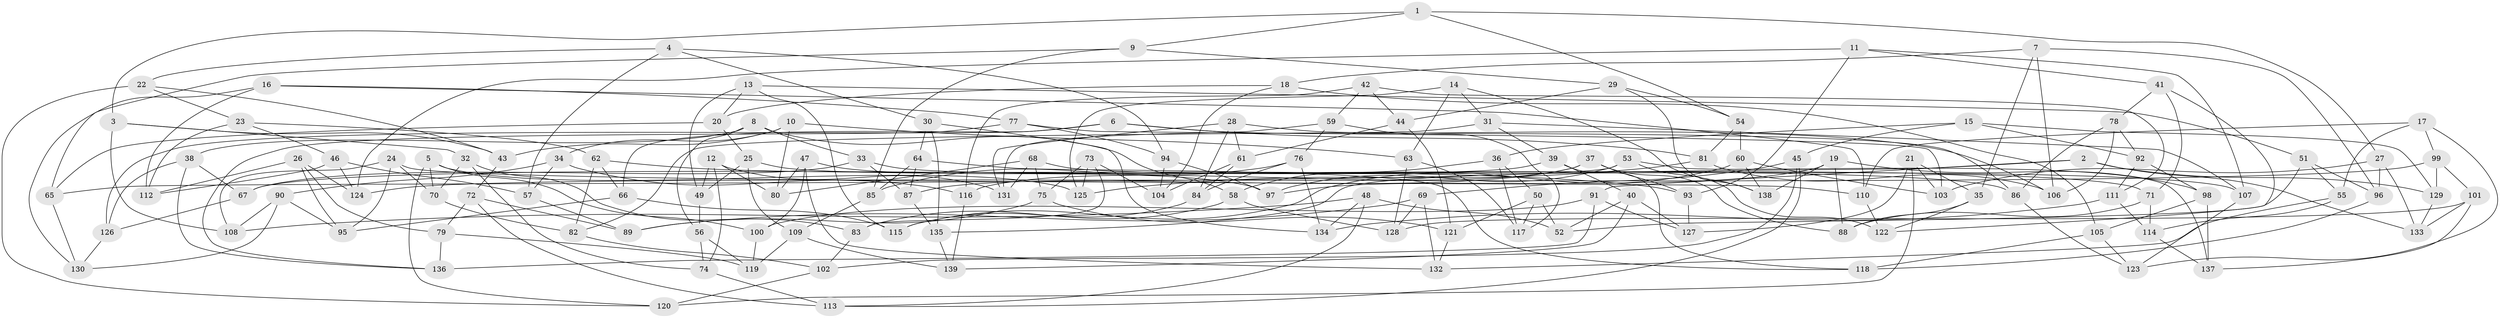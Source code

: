 // Generated by graph-tools (version 1.1) at 2025/26/03/09/25 03:26:53]
// undirected, 139 vertices, 278 edges
graph export_dot {
graph [start="1"]
  node [color=gray90,style=filled];
  1;
  2;
  3;
  4;
  5;
  6;
  7;
  8;
  9;
  10;
  11;
  12;
  13;
  14;
  15;
  16;
  17;
  18;
  19;
  20;
  21;
  22;
  23;
  24;
  25;
  26;
  27;
  28;
  29;
  30;
  31;
  32;
  33;
  34;
  35;
  36;
  37;
  38;
  39;
  40;
  41;
  42;
  43;
  44;
  45;
  46;
  47;
  48;
  49;
  50;
  51;
  52;
  53;
  54;
  55;
  56;
  57;
  58;
  59;
  60;
  61;
  62;
  63;
  64;
  65;
  66;
  67;
  68;
  69;
  70;
  71;
  72;
  73;
  74;
  75;
  76;
  77;
  78;
  79;
  80;
  81;
  82;
  83;
  84;
  85;
  86;
  87;
  88;
  89;
  90;
  91;
  92;
  93;
  94;
  95;
  96;
  97;
  98;
  99;
  100;
  101;
  102;
  103;
  104;
  105;
  106;
  107;
  108;
  109;
  110;
  111;
  112;
  113;
  114;
  115;
  116;
  117;
  118;
  119;
  120;
  121;
  122;
  123;
  124;
  125;
  126;
  127;
  128;
  129;
  130;
  131;
  132;
  133;
  134;
  135;
  136;
  137;
  138;
  139;
  1 -- 9;
  1 -- 54;
  1 -- 27;
  1 -- 3;
  2 -- 135;
  2 -- 129;
  2 -- 91;
  2 -- 133;
  3 -- 108;
  3 -- 43;
  3 -- 32;
  4 -- 22;
  4 -- 94;
  4 -- 30;
  4 -- 57;
  5 -- 70;
  5 -- 120;
  5 -- 100;
  5 -- 125;
  6 -- 106;
  6 -- 81;
  6 -- 126;
  6 -- 66;
  7 -- 18;
  7 -- 106;
  7 -- 35;
  7 -- 96;
  8 -- 58;
  8 -- 38;
  8 -- 33;
  8 -- 56;
  9 -- 65;
  9 -- 29;
  9 -- 85;
  10 -- 34;
  10 -- 80;
  10 -- 63;
  10 -- 43;
  11 -- 93;
  11 -- 41;
  11 -- 124;
  11 -- 107;
  12 -- 49;
  12 -- 80;
  12 -- 131;
  12 -- 74;
  13 -- 115;
  13 -- 51;
  13 -- 20;
  13 -- 49;
  14 -- 63;
  14 -- 31;
  14 -- 138;
  14 -- 125;
  15 -- 92;
  15 -- 45;
  15 -- 129;
  15 -- 36;
  16 -- 130;
  16 -- 77;
  16 -- 110;
  16 -- 112;
  17 -- 99;
  17 -- 123;
  17 -- 110;
  17 -- 55;
  18 -- 104;
  18 -- 20;
  18 -- 105;
  19 -- 97;
  19 -- 98;
  19 -- 138;
  19 -- 88;
  20 -- 65;
  20 -- 25;
  21 -- 103;
  21 -- 120;
  21 -- 35;
  21 -- 127;
  22 -- 120;
  22 -- 23;
  22 -- 43;
  23 -- 62;
  23 -- 112;
  23 -- 46;
  24 -- 108;
  24 -- 110;
  24 -- 95;
  24 -- 70;
  25 -- 86;
  25 -- 49;
  25 -- 109;
  26 -- 95;
  26 -- 112;
  26 -- 124;
  26 -- 79;
  27 -- 133;
  27 -- 96;
  27 -- 103;
  28 -- 86;
  28 -- 84;
  28 -- 131;
  28 -- 61;
  29 -- 54;
  29 -- 138;
  29 -- 44;
  30 -- 135;
  30 -- 64;
  30 -- 134;
  31 -- 39;
  31 -- 107;
  31 -- 82;
  32 -- 70;
  32 -- 74;
  32 -- 83;
  33 -- 67;
  33 -- 71;
  33 -- 87;
  34 -- 116;
  34 -- 57;
  34 -- 90;
  35 -- 88;
  35 -- 122;
  36 -- 58;
  36 -- 50;
  36 -- 117;
  37 -- 88;
  37 -- 93;
  37 -- 116;
  37 -- 87;
  38 -- 126;
  38 -- 136;
  38 -- 67;
  39 -- 118;
  39 -- 40;
  39 -- 67;
  40 -- 127;
  40 -- 139;
  40 -- 52;
  41 -- 78;
  41 -- 71;
  41 -- 122;
  42 -- 59;
  42 -- 44;
  42 -- 116;
  42 -- 111;
  43 -- 72;
  44 -- 61;
  44 -- 121;
  45 -- 69;
  45 -- 113;
  45 -- 102;
  46 -- 112;
  46 -- 57;
  46 -- 124;
  47 -- 132;
  47 -- 100;
  47 -- 97;
  47 -- 80;
  48 -- 108;
  48 -- 52;
  48 -- 113;
  48 -- 134;
  49 -- 56;
  50 -- 52;
  50 -- 117;
  50 -- 121;
  51 -- 55;
  51 -- 96;
  51 -- 52;
  53 -- 122;
  53 -- 137;
  53 -- 65;
  53 -- 97;
  54 -- 60;
  54 -- 81;
  55 -- 114;
  55 -- 132;
  56 -- 74;
  56 -- 119;
  57 -- 89;
  58 -- 83;
  58 -- 128;
  59 -- 76;
  59 -- 131;
  59 -- 117;
  60 -- 103;
  60 -- 138;
  60 -- 115;
  61 -- 104;
  61 -- 84;
  62 -- 82;
  62 -- 66;
  62 -- 93;
  63 -- 128;
  63 -- 117;
  64 -- 118;
  64 -- 85;
  64 -- 87;
  65 -- 130;
  66 -- 115;
  66 -- 95;
  67 -- 126;
  68 -- 75;
  68 -- 80;
  68 -- 131;
  68 -- 107;
  69 -- 132;
  69 -- 128;
  69 -- 89;
  70 -- 82;
  71 -- 114;
  71 -- 88;
  72 -- 113;
  72 -- 79;
  72 -- 89;
  73 -- 75;
  73 -- 104;
  73 -- 83;
  73 -- 125;
  74 -- 113;
  75 -- 121;
  75 -- 89;
  76 -- 85;
  76 -- 134;
  76 -- 84;
  77 -- 136;
  77 -- 94;
  77 -- 103;
  78 -- 86;
  78 -- 92;
  78 -- 106;
  79 -- 136;
  79 -- 119;
  81 -- 106;
  81 -- 125;
  82 -- 102;
  83 -- 102;
  84 -- 115;
  85 -- 109;
  86 -- 123;
  87 -- 135;
  90 -- 108;
  90 -- 130;
  90 -- 95;
  91 -- 127;
  91 -- 100;
  91 -- 136;
  92 -- 98;
  92 -- 111;
  93 -- 127;
  94 -- 97;
  94 -- 104;
  96 -- 118;
  98 -- 105;
  98 -- 137;
  99 -- 129;
  99 -- 101;
  99 -- 124;
  100 -- 119;
  101 -- 128;
  101 -- 137;
  101 -- 133;
  102 -- 120;
  105 -- 123;
  105 -- 118;
  107 -- 123;
  109 -- 119;
  109 -- 139;
  110 -- 122;
  111 -- 134;
  111 -- 114;
  114 -- 137;
  116 -- 139;
  121 -- 132;
  126 -- 130;
  129 -- 133;
  135 -- 139;
}
